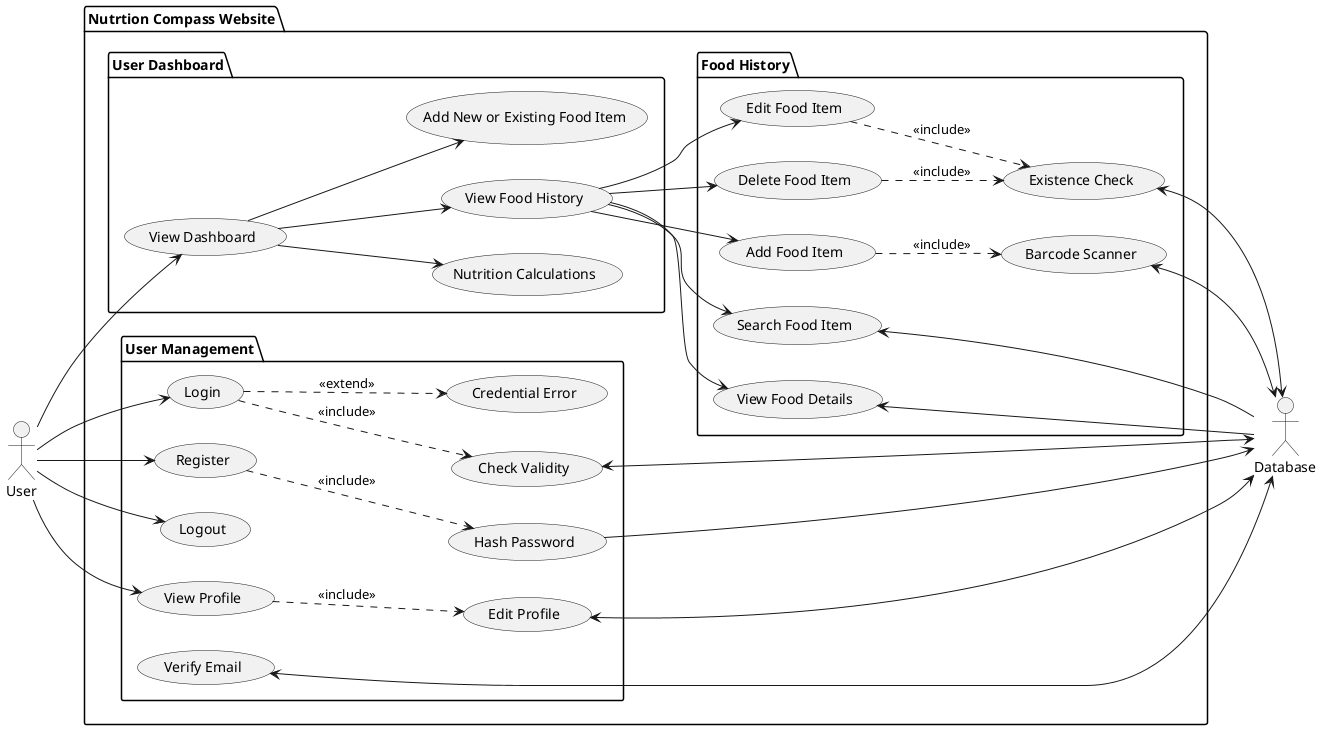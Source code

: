 @startuml usecase

left to right direction
' skinparam packageStyle rectangle

actor User as u
actor Database as db

package "Nutrtion Compass Website" {
    package "User Management" {
        usecase (Register) as register
        usecase (Hash Password) as hash
        usecase (Login) as login
        usecase (Check Validity) as check_validity
        usecase (Credential Error) as credential_error
        usecase (Verify Email) as verify_email
        usecase (Logout) as logout
        usecase (View Profile) as view_profile
        usecase (Edit Profile) as edit_profile
    }

    package "User Dashboard" {
        usecase (View Dashboard) as view_dash
        usecase (View Food History) as view_food_hist
        usecase (Add New or Existing Food Item) as add_food_dash
        usecase (Nutrition Calculations) as nutr_calc
    }

    package "Food History" {
        usecase (Add Food Item) as add_food
        usecase (Barcode Scanner) as scan_bar
        usecase (Search Food Item) as search_food
        usecase (Edit Food Item) as edit_food
        usecase (Existence Check) as exist_check
        usecase (Delete Food Item) as delete_food
        usecase (View Food Details) as view_food_item
    }

    ' Registration
    u --> register
    register ..> hash : <<include>>
    hash --> db

    ' User Management
    u -> login
    login ..> check_validity : <<include>>
    login ..> credential_error : <<extend>>
    check_validity <--> db
    u --> logout
    u --> view_profile
    view_profile ..> edit_profile : <<include>>
    edit_profile <--> db
    u --> view_dash
    verify_email <--> db

    ' Dashboard
    view_dash --> view_food_hist
    view_dash --> nutr_calc
    view_dash --> add_food_dash

    ' Food History
    view_food_hist --> add_food
    add_food ..> scan_bar : <<include>>
    view_food_hist --> search_food
    view_food_hist --> edit_food
    view_food_hist --> delete_food
    view_food_hist --> view_food_item
    edit_food ..> exist_check : <<include>>
    delete_food ..> exist_check : <<include>>
    exist_check <--> db
    view_food_item <-- db
    search_food <-- db
    scan_bar <--> db
}

@enduml